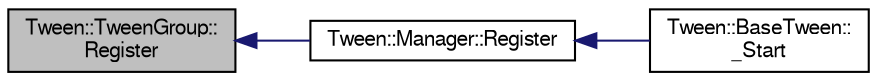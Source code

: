 digraph "Tween::TweenGroup::Register"
{
  bgcolor="transparent";
  edge [fontname="FreeSans",fontsize="10",labelfontname="FreeSans",labelfontsize="10"];
  node [fontname="FreeSans",fontsize="10",shape=record];
  rankdir="LR";
  Node1 [label="Tween::TweenGroup::\lRegister",height=0.2,width=0.4,color="black", fillcolor="grey75", style="filled" fontcolor="black"];
  Node1 -> Node2 [dir="back",color="midnightblue",fontsize="10",style="solid",fontname="FreeSans"];
  Node2 [label="Tween::Manager::Register",height=0.2,width=0.4,color="black",URL="$classTween_1_1Manager.html#aabbdcc8759a973eddb6411946904105a"];
  Node2 -> Node3 [dir="back",color="midnightblue",fontsize="10",style="solid",fontname="FreeSans"];
  Node3 [label="Tween::BaseTween::\l_Start",height=0.2,width=0.4,color="black",URL="$classTween_1_1BaseTween.html#ada403e4f9b9f8e1b12dc4c494e365ac3"];
}
